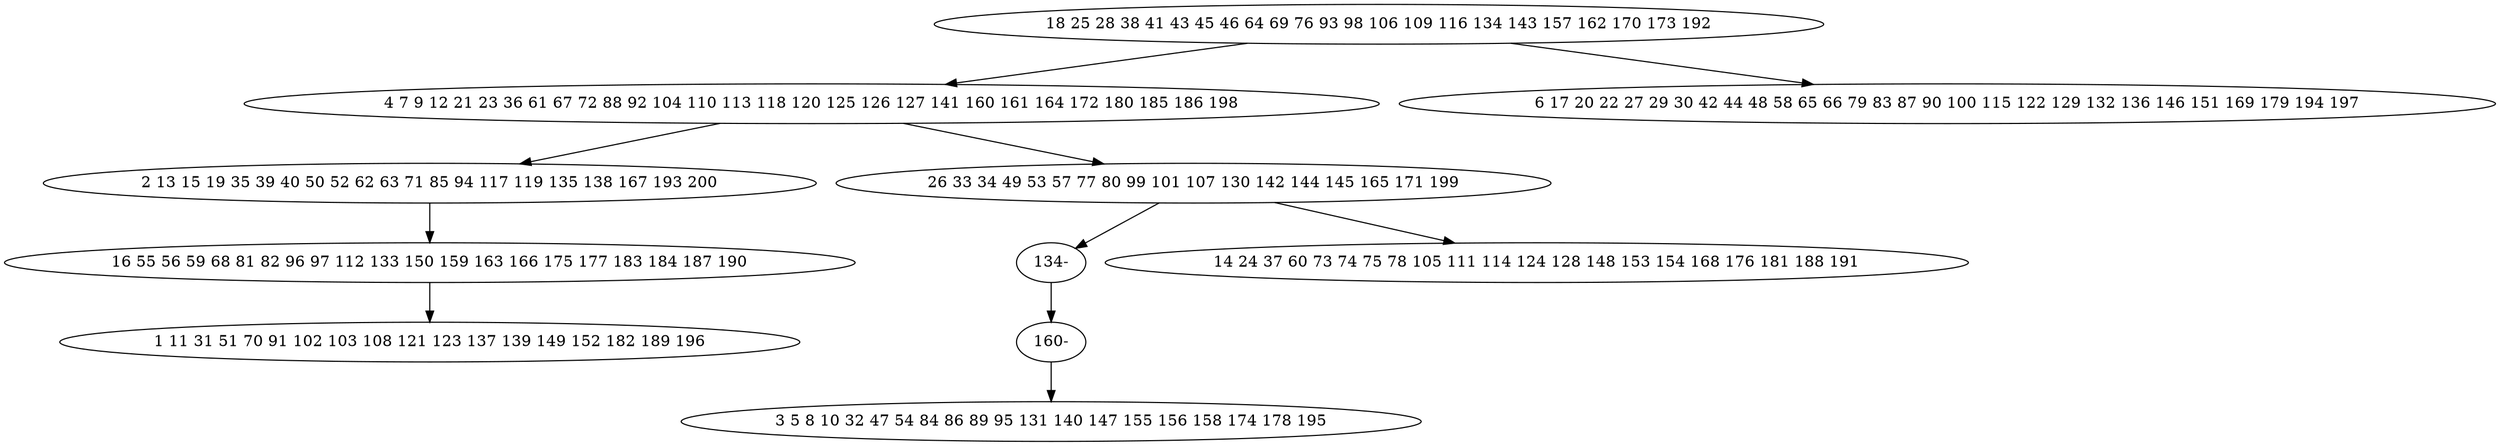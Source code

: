 digraph true_tree {
	"0" -> "1"
	"1" -> "2"
	"0" -> "3"
	"2" -> "4"
	"1" -> "5"
	"4" -> "6"
	"5" -> "9"
	"5" -> "8"
	"9" -> "10"
	"10" -> "7"
	"0" [label="18 25 28 38 41 43 45 46 64 69 76 93 98 106 109 116 134 143 157 162 170 173 192"];
	"1" [label="4 7 9 12 21 23 36 61 67 72 88 92 104 110 113 118 120 125 126 127 141 160 161 164 172 180 185 186 198"];
	"2" [label="2 13 15 19 35 39 40 50 52 62 63 71 85 94 117 119 135 138 167 193 200"];
	"3" [label="6 17 20 22 27 29 30 42 44 48 58 65 66 79 83 87 90 100 115 122 129 132 136 146 151 169 179 194 197"];
	"4" [label="16 55 56 59 68 81 82 96 97 112 133 150 159 163 166 175 177 183 184 187 190"];
	"5" [label="26 33 34 49 53 57 77 80 99 101 107 130 142 144 145 165 171 199"];
	"6" [label="1 11 31 51 70 91 102 103 108 121 123 137 139 149 152 182 189 196"];
	"7" [label="3 5 8 10 32 47 54 84 86 89 95 131 140 147 155 156 158 174 178 195"];
	"8" [label="14 24 37 60 73 74 75 78 105 111 114 124 128 148 153 154 168 176 181 188 191"];
	"9" [label="134-"];
	"10" [label="160-"];
}
